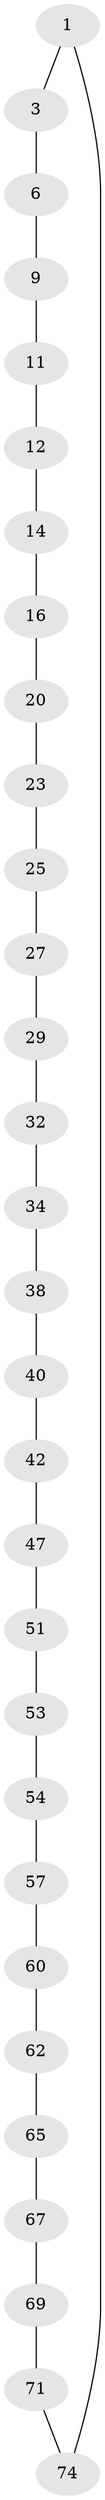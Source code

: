 // original degree distribution, {2: 1.0}
// Generated by graph-tools (version 1.1) at 2025/20/03/04/25 18:20:26]
// undirected, 30 vertices, 30 edges
graph export_dot {
graph [start="1"]
  node [color=gray90,style=filled];
  1 [super="+2"];
  3 [super="+4"];
  6 [super="+7"];
  9 [super="+10"];
  11;
  12 [super="+13"];
  14 [super="+15"];
  16 [super="+17"];
  20 [super="+21"];
  23 [super="+24"];
  25 [super="+26"];
  27 [super="+28"];
  29 [super="+30"];
  32 [super="+33"];
  34 [super="+35"];
  38 [super="+39"];
  40 [super="+41"];
  42 [super="+43"];
  47 [super="+48"];
  51 [super="+52"];
  53;
  54 [super="+55"];
  57 [super="+58"];
  60 [super="+61"];
  62 [super="+63"];
  65 [super="+66"];
  67 [super="+68"];
  69 [super="+70"];
  71 [super="+72"];
  74 [super="+75"];
  1 -- 74;
  1 -- 3;
  3 -- 6;
  6 -- 9;
  9 -- 11;
  11 -- 12;
  12 -- 14;
  14 -- 16;
  16 -- 20;
  20 -- 23;
  23 -- 25;
  25 -- 27;
  27 -- 29;
  29 -- 32;
  32 -- 34;
  34 -- 38;
  38 -- 40;
  40 -- 42;
  42 -- 47;
  47 -- 51;
  51 -- 53;
  53 -- 54;
  54 -- 57;
  57 -- 60;
  60 -- 62;
  62 -- 65;
  65 -- 67;
  67 -- 69;
  69 -- 71;
  71 -- 74;
}

